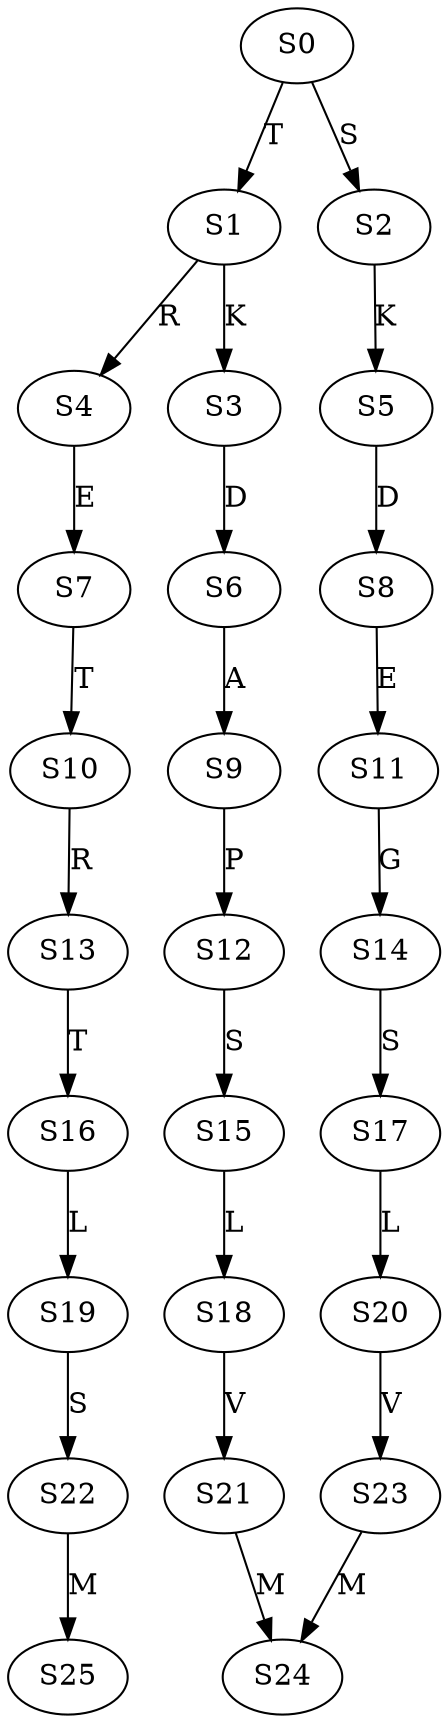 strict digraph  {
	S0 -> S1 [ label = T ];
	S0 -> S2 [ label = S ];
	S1 -> S3 [ label = K ];
	S1 -> S4 [ label = R ];
	S2 -> S5 [ label = K ];
	S3 -> S6 [ label = D ];
	S4 -> S7 [ label = E ];
	S5 -> S8 [ label = D ];
	S6 -> S9 [ label = A ];
	S7 -> S10 [ label = T ];
	S8 -> S11 [ label = E ];
	S9 -> S12 [ label = P ];
	S10 -> S13 [ label = R ];
	S11 -> S14 [ label = G ];
	S12 -> S15 [ label = S ];
	S13 -> S16 [ label = T ];
	S14 -> S17 [ label = S ];
	S15 -> S18 [ label = L ];
	S16 -> S19 [ label = L ];
	S17 -> S20 [ label = L ];
	S18 -> S21 [ label = V ];
	S19 -> S22 [ label = S ];
	S20 -> S23 [ label = V ];
	S21 -> S24 [ label = M ];
	S22 -> S25 [ label = M ];
	S23 -> S24 [ label = M ];
}
